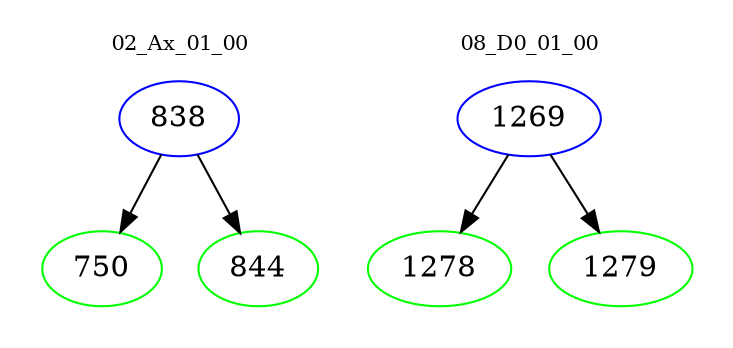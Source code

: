digraph{
subgraph cluster_0 {
color = white
label = "02_Ax_01_00";
fontsize=10;
T0_838 [label="838", color="blue"]
T0_838 -> T0_750 [color="black"]
T0_750 [label="750", color="green"]
T0_838 -> T0_844 [color="black"]
T0_844 [label="844", color="green"]
}
subgraph cluster_1 {
color = white
label = "08_D0_01_00";
fontsize=10;
T1_1269 [label="1269", color="blue"]
T1_1269 -> T1_1278 [color="black"]
T1_1278 [label="1278", color="green"]
T1_1269 -> T1_1279 [color="black"]
T1_1279 [label="1279", color="green"]
}
}
